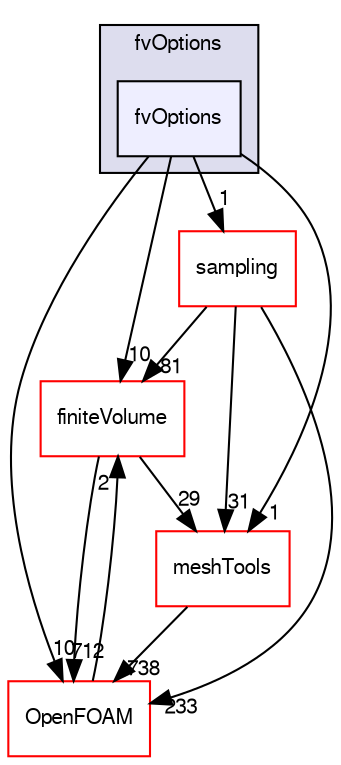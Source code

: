 digraph "src/fvOptions/fvOptions" {
  bgcolor=transparent;
  compound=true
  node [ fontsize="10", fontname="FreeSans"];
  edge [ labelfontsize="10", labelfontname="FreeSans"];
  subgraph clusterdir_3feeed9f14097927738cfbd9bcefd859 {
    graph [ bgcolor="#ddddee", pencolor="black", label="fvOptions" fontname="FreeSans", fontsize="10", URL="dir_3feeed9f14097927738cfbd9bcefd859.html"]
  dir_c16f925717b05545e65cb6863704293a [shape=box, label="fvOptions", style="filled", fillcolor="#eeeeff", pencolor="black", URL="dir_c16f925717b05545e65cb6863704293a.html"];
  }
  dir_9bd15774b555cf7259a6fa18f99fe99b [shape=box label="finiteVolume" color="red" URL="dir_9bd15774b555cf7259a6fa18f99fe99b.html"];
  dir_24a3817a3c61c11f04a0a72057522f4f [shape=box label="sampling" color="red" URL="dir_24a3817a3c61c11f04a0a72057522f4f.html"];
  dir_ae30ad0bef50cf391b24c614251bb9fd [shape=box label="meshTools" color="red" URL="dir_ae30ad0bef50cf391b24c614251bb9fd.html"];
  dir_c5473ff19b20e6ec4dfe5c310b3778a8 [shape=box label="OpenFOAM" color="red" URL="dir_c5473ff19b20e6ec4dfe5c310b3778a8.html"];
  dir_9bd15774b555cf7259a6fa18f99fe99b->dir_ae30ad0bef50cf391b24c614251bb9fd [headlabel="29", labeldistance=1.5 headhref="dir_000749_001586.html"];
  dir_9bd15774b555cf7259a6fa18f99fe99b->dir_c5473ff19b20e6ec4dfe5c310b3778a8 [headlabel="712", labeldistance=1.5 headhref="dir_000749_001732.html"];
  dir_24a3817a3c61c11f04a0a72057522f4f->dir_9bd15774b555cf7259a6fa18f99fe99b [headlabel="81", labeldistance=1.5 headhref="dir_002448_000749.html"];
  dir_24a3817a3c61c11f04a0a72057522f4f->dir_ae30ad0bef50cf391b24c614251bb9fd [headlabel="31", labeldistance=1.5 headhref="dir_002448_001586.html"];
  dir_24a3817a3c61c11f04a0a72057522f4f->dir_c5473ff19b20e6ec4dfe5c310b3778a8 [headlabel="233", labeldistance=1.5 headhref="dir_002448_001732.html"];
  dir_ae30ad0bef50cf391b24c614251bb9fd->dir_c5473ff19b20e6ec4dfe5c310b3778a8 [headlabel="738", labeldistance=1.5 headhref="dir_001586_001732.html"];
  dir_c5473ff19b20e6ec4dfe5c310b3778a8->dir_9bd15774b555cf7259a6fa18f99fe99b [headlabel="2", labeldistance=1.5 headhref="dir_001732_000749.html"];
  dir_c16f925717b05545e65cb6863704293a->dir_9bd15774b555cf7259a6fa18f99fe99b [headlabel="10", labeldistance=1.5 headhref="dir_001154_000749.html"];
  dir_c16f925717b05545e65cb6863704293a->dir_24a3817a3c61c11f04a0a72057522f4f [headlabel="1", labeldistance=1.5 headhref="dir_001154_002448.html"];
  dir_c16f925717b05545e65cb6863704293a->dir_ae30ad0bef50cf391b24c614251bb9fd [headlabel="1", labeldistance=1.5 headhref="dir_001154_001586.html"];
  dir_c16f925717b05545e65cb6863704293a->dir_c5473ff19b20e6ec4dfe5c310b3778a8 [headlabel="10", labeldistance=1.5 headhref="dir_001154_001732.html"];
}
